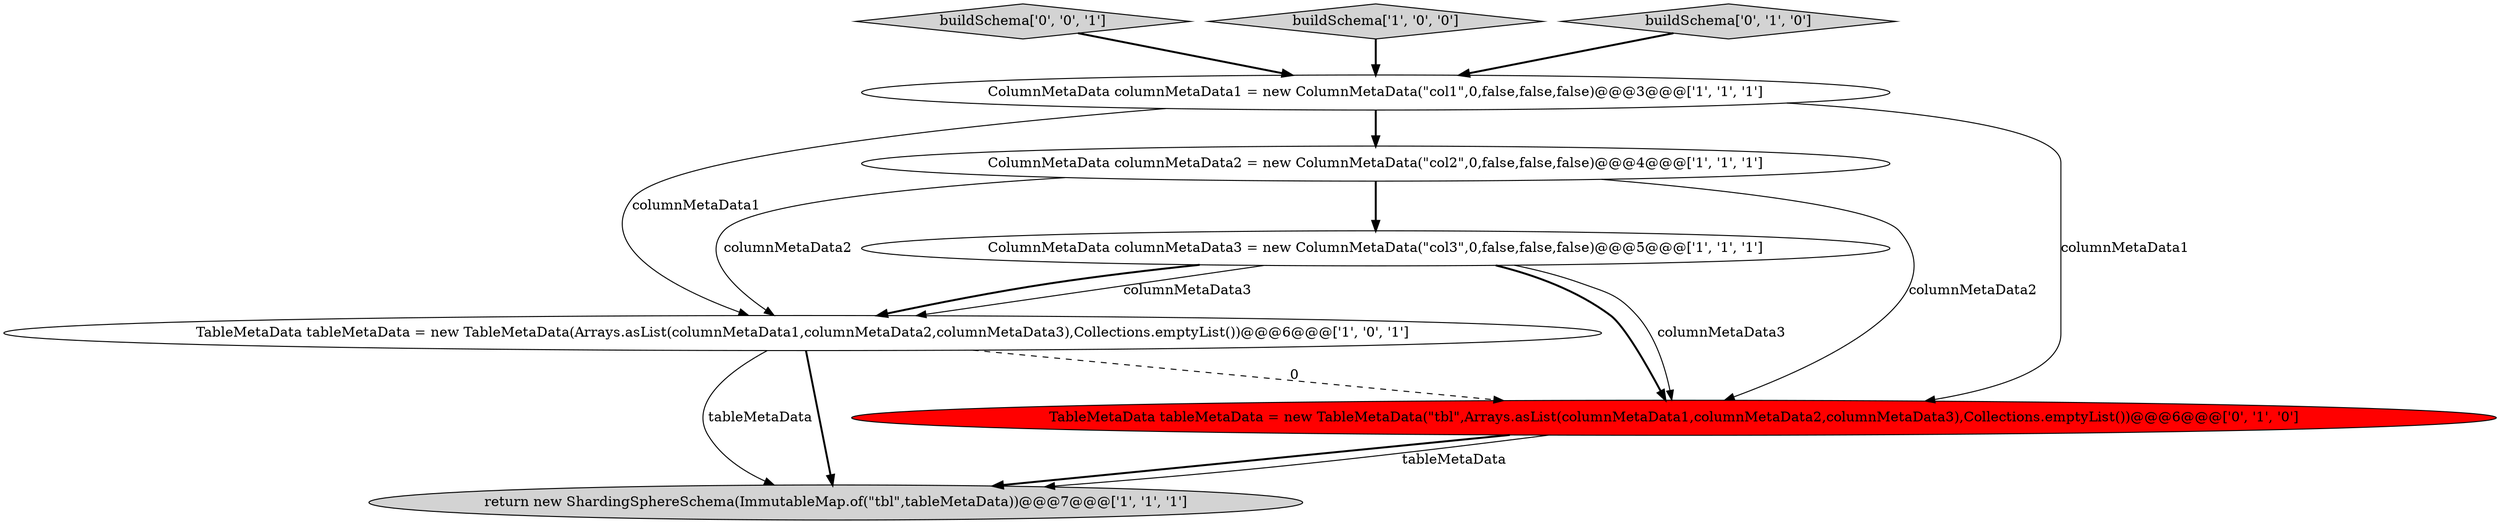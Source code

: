 digraph {
3 [style = filled, label = "ColumnMetaData columnMetaData3 = new ColumnMetaData(\"col3\",0,false,false,false)@@@5@@@['1', '1', '1']", fillcolor = white, shape = ellipse image = "AAA0AAABBB1BBB"];
1 [style = filled, label = "return new ShardingSphereSchema(ImmutableMap.of(\"tbl\",tableMetaData))@@@7@@@['1', '1', '1']", fillcolor = lightgray, shape = ellipse image = "AAA0AAABBB1BBB"];
4 [style = filled, label = "TableMetaData tableMetaData = new TableMetaData(Arrays.asList(columnMetaData1,columnMetaData2,columnMetaData3),Collections.emptyList())@@@6@@@['1', '0', '1']", fillcolor = white, shape = ellipse image = "AAA0AAABBB1BBB"];
6 [style = filled, label = "TableMetaData tableMetaData = new TableMetaData(\"tbl\",Arrays.asList(columnMetaData1,columnMetaData2,columnMetaData3),Collections.emptyList())@@@6@@@['0', '1', '0']", fillcolor = red, shape = ellipse image = "AAA1AAABBB2BBB"];
8 [style = filled, label = "buildSchema['0', '0', '1']", fillcolor = lightgray, shape = diamond image = "AAA0AAABBB3BBB"];
2 [style = filled, label = "ColumnMetaData columnMetaData1 = new ColumnMetaData(\"col1\",0,false,false,false)@@@3@@@['1', '1', '1']", fillcolor = white, shape = ellipse image = "AAA0AAABBB1BBB"];
5 [style = filled, label = "buildSchema['1', '0', '0']", fillcolor = lightgray, shape = diamond image = "AAA0AAABBB1BBB"];
7 [style = filled, label = "buildSchema['0', '1', '0']", fillcolor = lightgray, shape = diamond image = "AAA0AAABBB2BBB"];
0 [style = filled, label = "ColumnMetaData columnMetaData2 = new ColumnMetaData(\"col2\",0,false,false,false)@@@4@@@['1', '1', '1']", fillcolor = white, shape = ellipse image = "AAA0AAABBB1BBB"];
0->4 [style = solid, label="columnMetaData2"];
0->3 [style = bold, label=""];
3->4 [style = solid, label="columnMetaData3"];
6->1 [style = bold, label=""];
3->6 [style = bold, label=""];
5->2 [style = bold, label=""];
4->1 [style = bold, label=""];
2->0 [style = bold, label=""];
2->6 [style = solid, label="columnMetaData1"];
6->1 [style = solid, label="tableMetaData"];
8->2 [style = bold, label=""];
4->6 [style = dashed, label="0"];
4->1 [style = solid, label="tableMetaData"];
2->4 [style = solid, label="columnMetaData1"];
3->4 [style = bold, label=""];
7->2 [style = bold, label=""];
0->6 [style = solid, label="columnMetaData2"];
3->6 [style = solid, label="columnMetaData3"];
}
